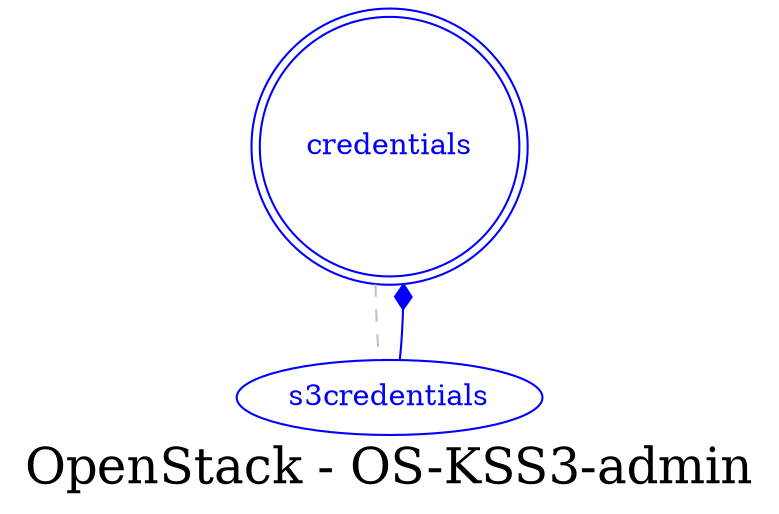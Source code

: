 digraph LexiconGraph {
graph[label="OpenStack - OS-KSS3-admin", fontsize=24]
splines=true
"credentials" [color=blue, fontcolor=blue, shape=doublecircle]
"s3credentials" -> "credentials" [color=blue, fontcolor=blue, arrowhead=diamond, arrowtail=none]
"s3credentials" [color=blue, fontcolor=blue, shape=ellipse]
"credentials" -> "s3credentials" [color=grey, fontcolor=grey, arrowhead=none, arrowtail=none, style=dashed]
}
